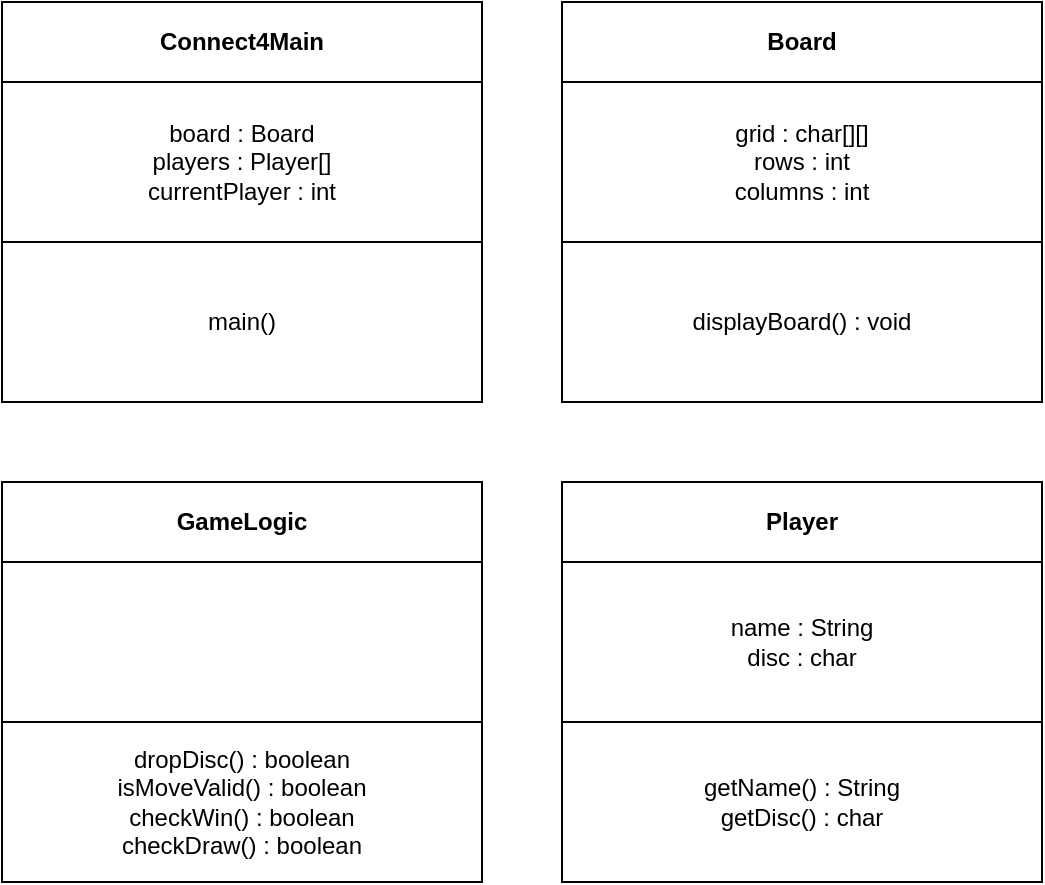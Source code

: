 <mxfile version="23.1.5" type="device">
  <diagram name="Page-1" id="kNPr2RnLPrwRS-I9x5If">
    <mxGraphModel dx="772" dy="703" grid="1" gridSize="10" guides="1" tooltips="1" connect="1" arrows="1" fold="1" page="0" pageScale="1" pageWidth="827" pageHeight="1169" math="0" shadow="0">
      <root>
        <mxCell id="0" />
        <mxCell id="1" parent="0" />
        <mxCell id="1vqhupfZXYNKLFvkHFP_-1" value="Connect4Main" style="swimlane;whiteSpace=wrap;html=1;startSize=40;" parent="1" vertex="1">
          <mxGeometry x="200" width="240" height="200" as="geometry" />
        </mxCell>
        <mxCell id="1vqhupfZXYNKLFvkHFP_-23" value="board : Board&lt;br&gt;players : Player[]&lt;br&gt;currentPlayer : int" style="whiteSpace=wrap;html=1;" parent="1vqhupfZXYNKLFvkHFP_-1" vertex="1">
          <mxGeometry y="40" width="240" height="80" as="geometry" />
        </mxCell>
        <mxCell id="1vqhupfZXYNKLFvkHFP_-25" value="main()" style="whiteSpace=wrap;html=1;" parent="1vqhupfZXYNKLFvkHFP_-1" vertex="1">
          <mxGeometry y="120" width="240" height="80" as="geometry" />
        </mxCell>
        <mxCell id="s7DQjsTZyhvL4s5S0PC--1" value="Board" style="swimlane;whiteSpace=wrap;html=1;startSize=40;" vertex="1" parent="1">
          <mxGeometry x="480" width="240" height="200" as="geometry" />
        </mxCell>
        <mxCell id="s7DQjsTZyhvL4s5S0PC--2" value="grid : char[][]&lt;br&gt;rows : int&lt;br&gt;columns : int" style="whiteSpace=wrap;html=1;" vertex="1" parent="s7DQjsTZyhvL4s5S0PC--1">
          <mxGeometry y="40" width="240" height="80" as="geometry" />
        </mxCell>
        <mxCell id="s7DQjsTZyhvL4s5S0PC--3" value="displayBoard() : void" style="whiteSpace=wrap;html=1;" vertex="1" parent="s7DQjsTZyhvL4s5S0PC--1">
          <mxGeometry y="120" width="240" height="80" as="geometry" />
        </mxCell>
        <mxCell id="s7DQjsTZyhvL4s5S0PC--4" value="GameLogic" style="swimlane;whiteSpace=wrap;html=1;startSize=40;" vertex="1" parent="1">
          <mxGeometry x="200" y="240" width="240" height="200" as="geometry" />
        </mxCell>
        <mxCell id="s7DQjsTZyhvL4s5S0PC--5" value="" style="whiteSpace=wrap;html=1;" vertex="1" parent="s7DQjsTZyhvL4s5S0PC--4">
          <mxGeometry y="40" width="240" height="80" as="geometry" />
        </mxCell>
        <mxCell id="s7DQjsTZyhvL4s5S0PC--6" value="dropDisc() : boolean&lt;br&gt;isMoveValid() : boolean&lt;br&gt;checkWin() : boolean&lt;br&gt;checkDraw() : boolean" style="whiteSpace=wrap;html=1;" vertex="1" parent="s7DQjsTZyhvL4s5S0PC--4">
          <mxGeometry y="120" width="240" height="80" as="geometry" />
        </mxCell>
        <mxCell id="s7DQjsTZyhvL4s5S0PC--7" value="Player" style="swimlane;whiteSpace=wrap;html=1;startSize=40;" vertex="1" parent="1">
          <mxGeometry x="480" y="240" width="240" height="200" as="geometry" />
        </mxCell>
        <mxCell id="s7DQjsTZyhvL4s5S0PC--8" value="name : String&lt;br&gt;disc : char" style="whiteSpace=wrap;html=1;" vertex="1" parent="s7DQjsTZyhvL4s5S0PC--7">
          <mxGeometry y="40" width="240" height="80" as="geometry" />
        </mxCell>
        <mxCell id="s7DQjsTZyhvL4s5S0PC--9" value="getName() : String&lt;br&gt;getDisc() : char" style="whiteSpace=wrap;html=1;" vertex="1" parent="s7DQjsTZyhvL4s5S0PC--7">
          <mxGeometry y="120" width="240" height="80" as="geometry" />
        </mxCell>
      </root>
    </mxGraphModel>
  </diagram>
</mxfile>
